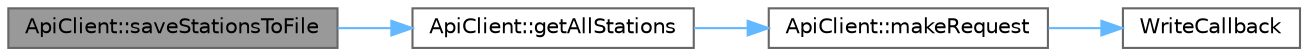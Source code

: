 digraph "ApiClient::saveStationsToFile"
{
 // LATEX_PDF_SIZE
  bgcolor="transparent";
  edge [fontname=Helvetica,fontsize=10,labelfontname=Helvetica,labelfontsize=10];
  node [fontname=Helvetica,fontsize=10,shape=box,height=0.2,width=0.4];
  rankdir="LR";
  Node1 [id="Node000001",label="ApiClient::saveStationsToFile",height=0.2,width=0.4,color="gray40", fillcolor="grey60", style="filled", fontcolor="black",tooltip="Zapisuje stacje do pliku JSON."];
  Node1 -> Node2 [id="edge1_Node000001_Node000002",color="steelblue1",style="solid",tooltip=" "];
  Node2 [id="Node000002",label="ApiClient::getAllStations",height=0.2,width=0.4,color="grey40", fillcolor="white", style="filled",URL="$class_api_client.html#abfea4e3ec12a59d0f7fe183418b97ac9",tooltip="Pobiera listę wszystkich stacji pomiarowych."];
  Node2 -> Node3 [id="edge2_Node000002_Node000003",color="steelblue1",style="solid",tooltip=" "];
  Node3 [id="Node000003",label="ApiClient::makeRequest",height=0.2,width=0.4,color="grey40", fillcolor="white", style="filled",URL="$class_api_client.html#a85e749188e733b82d0366dfabdfa7532",tooltip="Funkcja pomocnicza do wykonywania zapytań HTTP."];
  Node3 -> Node4 [id="edge3_Node000003_Node000004",color="steelblue1",style="solid",tooltip=" "];
  Node4 [id="Node000004",label="WriteCallback",height=0.2,width=0.4,color="grey40", fillcolor="white", style="filled",URL="$api__client_8cpp.html#ab54064eb3c1650bc846b7731da4b07b1",tooltip=" "];
}
